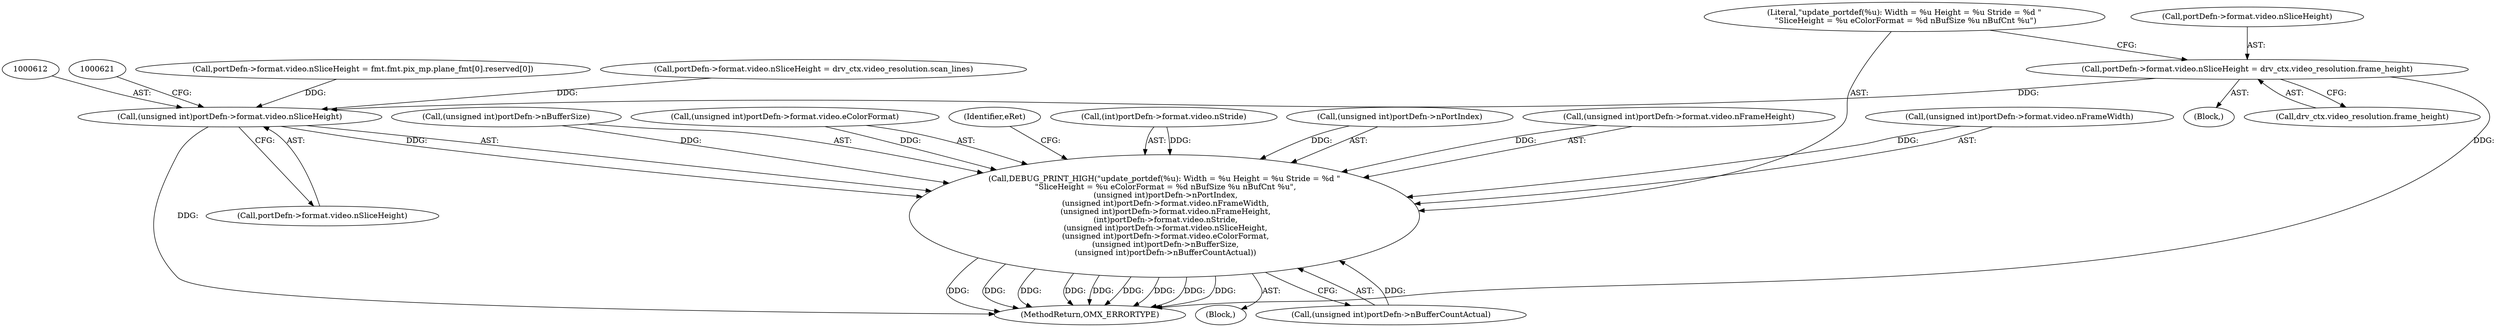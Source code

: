 digraph "0_Android_560ccdb509a7b86186fac0fce1b25bd9a3e6a6e8_3@pointer" {
"1000564" [label="(Call,portDefn->format.video.nSliceHeight = drv_ctx.video_resolution.frame_height)"];
"1000611" [label="(Call,(unsigned int)portDefn->format.video.nSliceHeight)"];
"1000577" [label="(Call,DEBUG_PRINT_HIGH(\"update_portdef(%u): Width = %u Height = %u Stride = %d \"\n \"SliceHeight = %u eColorFormat = %d nBufSize %u nBufCnt %u\",\n (unsigned int)portDefn->nPortIndex,\n (unsigned int)portDefn->format.video.nFrameWidth,\n (unsigned int)portDefn->format.video.nFrameHeight,\n (int)portDefn->format.video.nStride,\n (unsigned int)portDefn->format.video.nSliceHeight,\n (unsigned int)portDefn->format.video.eColorFormat,\n (unsigned int)portDefn->nBufferSize,\n (unsigned int)portDefn->nBufferCountActual))"];
"1000572" [label="(Call,drv_ctx.video_resolution.frame_height)"];
"1000564" [label="(Call,portDefn->format.video.nSliceHeight = drv_ctx.video_resolution.frame_height)"];
"1000593" [label="(Call,(unsigned int)portDefn->format.video.nFrameHeight)"];
"1000602" [label="(Call,(int)portDefn->format.video.nStride)"];
"1000577" [label="(Call,DEBUG_PRINT_HIGH(\"update_portdef(%u): Width = %u Height = %u Stride = %d \"\n \"SliceHeight = %u eColorFormat = %d nBufSize %u nBufCnt %u\",\n (unsigned int)portDefn->nPortIndex,\n (unsigned int)portDefn->format.video.nFrameWidth,\n (unsigned int)portDefn->format.video.nFrameHeight,\n (int)portDefn->format.video.nStride,\n (unsigned int)portDefn->format.video.nSliceHeight,\n (unsigned int)portDefn->format.video.eColorFormat,\n (unsigned int)portDefn->nBufferSize,\n (unsigned int)portDefn->nBufferCountActual))"];
"1000584" [label="(Call,(unsigned int)portDefn->format.video.nFrameWidth)"];
"1000629" [label="(Call,(unsigned int)portDefn->nBufferSize)"];
"1000565" [label="(Call,portDefn->format.video.nSliceHeight)"];
"1000453" [label="(Call,portDefn->format.video.nSliceHeight = fmt.fmt.pix_mp.plane_fmt[0].reserved[0])"];
"1000548" [label="(Block,)"];
"1000611" [label="(Call,(unsigned int)portDefn->format.video.nSliceHeight)"];
"1000641" [label="(MethodReturn,OMX_ERRORTYPE)"];
"1000103" [label="(Block,)"];
"1000613" [label="(Call,portDefn->format.video.nSliceHeight)"];
"1000634" [label="(Call,(unsigned int)portDefn->nBufferCountActual)"];
"1000620" [label="(Call,(unsigned int)portDefn->format.video.eColorFormat)"];
"1000578" [label="(Literal,\"update_portdef(%u): Width = %u Height = %u Stride = %d \"\n \"SliceHeight = %u eColorFormat = %d nBufSize %u nBufCnt %u\")"];
"1000640" [label="(Identifier,eRet)"];
"1000579" [label="(Call,(unsigned int)portDefn->nPortIndex)"];
"1000515" [label="(Call,portDefn->format.video.nSliceHeight = drv_ctx.video_resolution.scan_lines)"];
"1000564" -> "1000548"  [label="AST: "];
"1000564" -> "1000572"  [label="CFG: "];
"1000565" -> "1000564"  [label="AST: "];
"1000572" -> "1000564"  [label="AST: "];
"1000578" -> "1000564"  [label="CFG: "];
"1000564" -> "1000641"  [label="DDG: "];
"1000564" -> "1000611"  [label="DDG: "];
"1000611" -> "1000577"  [label="AST: "];
"1000611" -> "1000613"  [label="CFG: "];
"1000612" -> "1000611"  [label="AST: "];
"1000613" -> "1000611"  [label="AST: "];
"1000621" -> "1000611"  [label="CFG: "];
"1000611" -> "1000641"  [label="DDG: "];
"1000611" -> "1000577"  [label="DDG: "];
"1000515" -> "1000611"  [label="DDG: "];
"1000453" -> "1000611"  [label="DDG: "];
"1000577" -> "1000103"  [label="AST: "];
"1000577" -> "1000634"  [label="CFG: "];
"1000578" -> "1000577"  [label="AST: "];
"1000579" -> "1000577"  [label="AST: "];
"1000584" -> "1000577"  [label="AST: "];
"1000593" -> "1000577"  [label="AST: "];
"1000602" -> "1000577"  [label="AST: "];
"1000620" -> "1000577"  [label="AST: "];
"1000629" -> "1000577"  [label="AST: "];
"1000634" -> "1000577"  [label="AST: "];
"1000640" -> "1000577"  [label="CFG: "];
"1000577" -> "1000641"  [label="DDG: "];
"1000577" -> "1000641"  [label="DDG: "];
"1000577" -> "1000641"  [label="DDG: "];
"1000577" -> "1000641"  [label="DDG: "];
"1000577" -> "1000641"  [label="DDG: "];
"1000577" -> "1000641"  [label="DDG: "];
"1000577" -> "1000641"  [label="DDG: "];
"1000577" -> "1000641"  [label="DDG: "];
"1000577" -> "1000641"  [label="DDG: "];
"1000579" -> "1000577"  [label="DDG: "];
"1000584" -> "1000577"  [label="DDG: "];
"1000593" -> "1000577"  [label="DDG: "];
"1000602" -> "1000577"  [label="DDG: "];
"1000620" -> "1000577"  [label="DDG: "];
"1000629" -> "1000577"  [label="DDG: "];
"1000634" -> "1000577"  [label="DDG: "];
}
